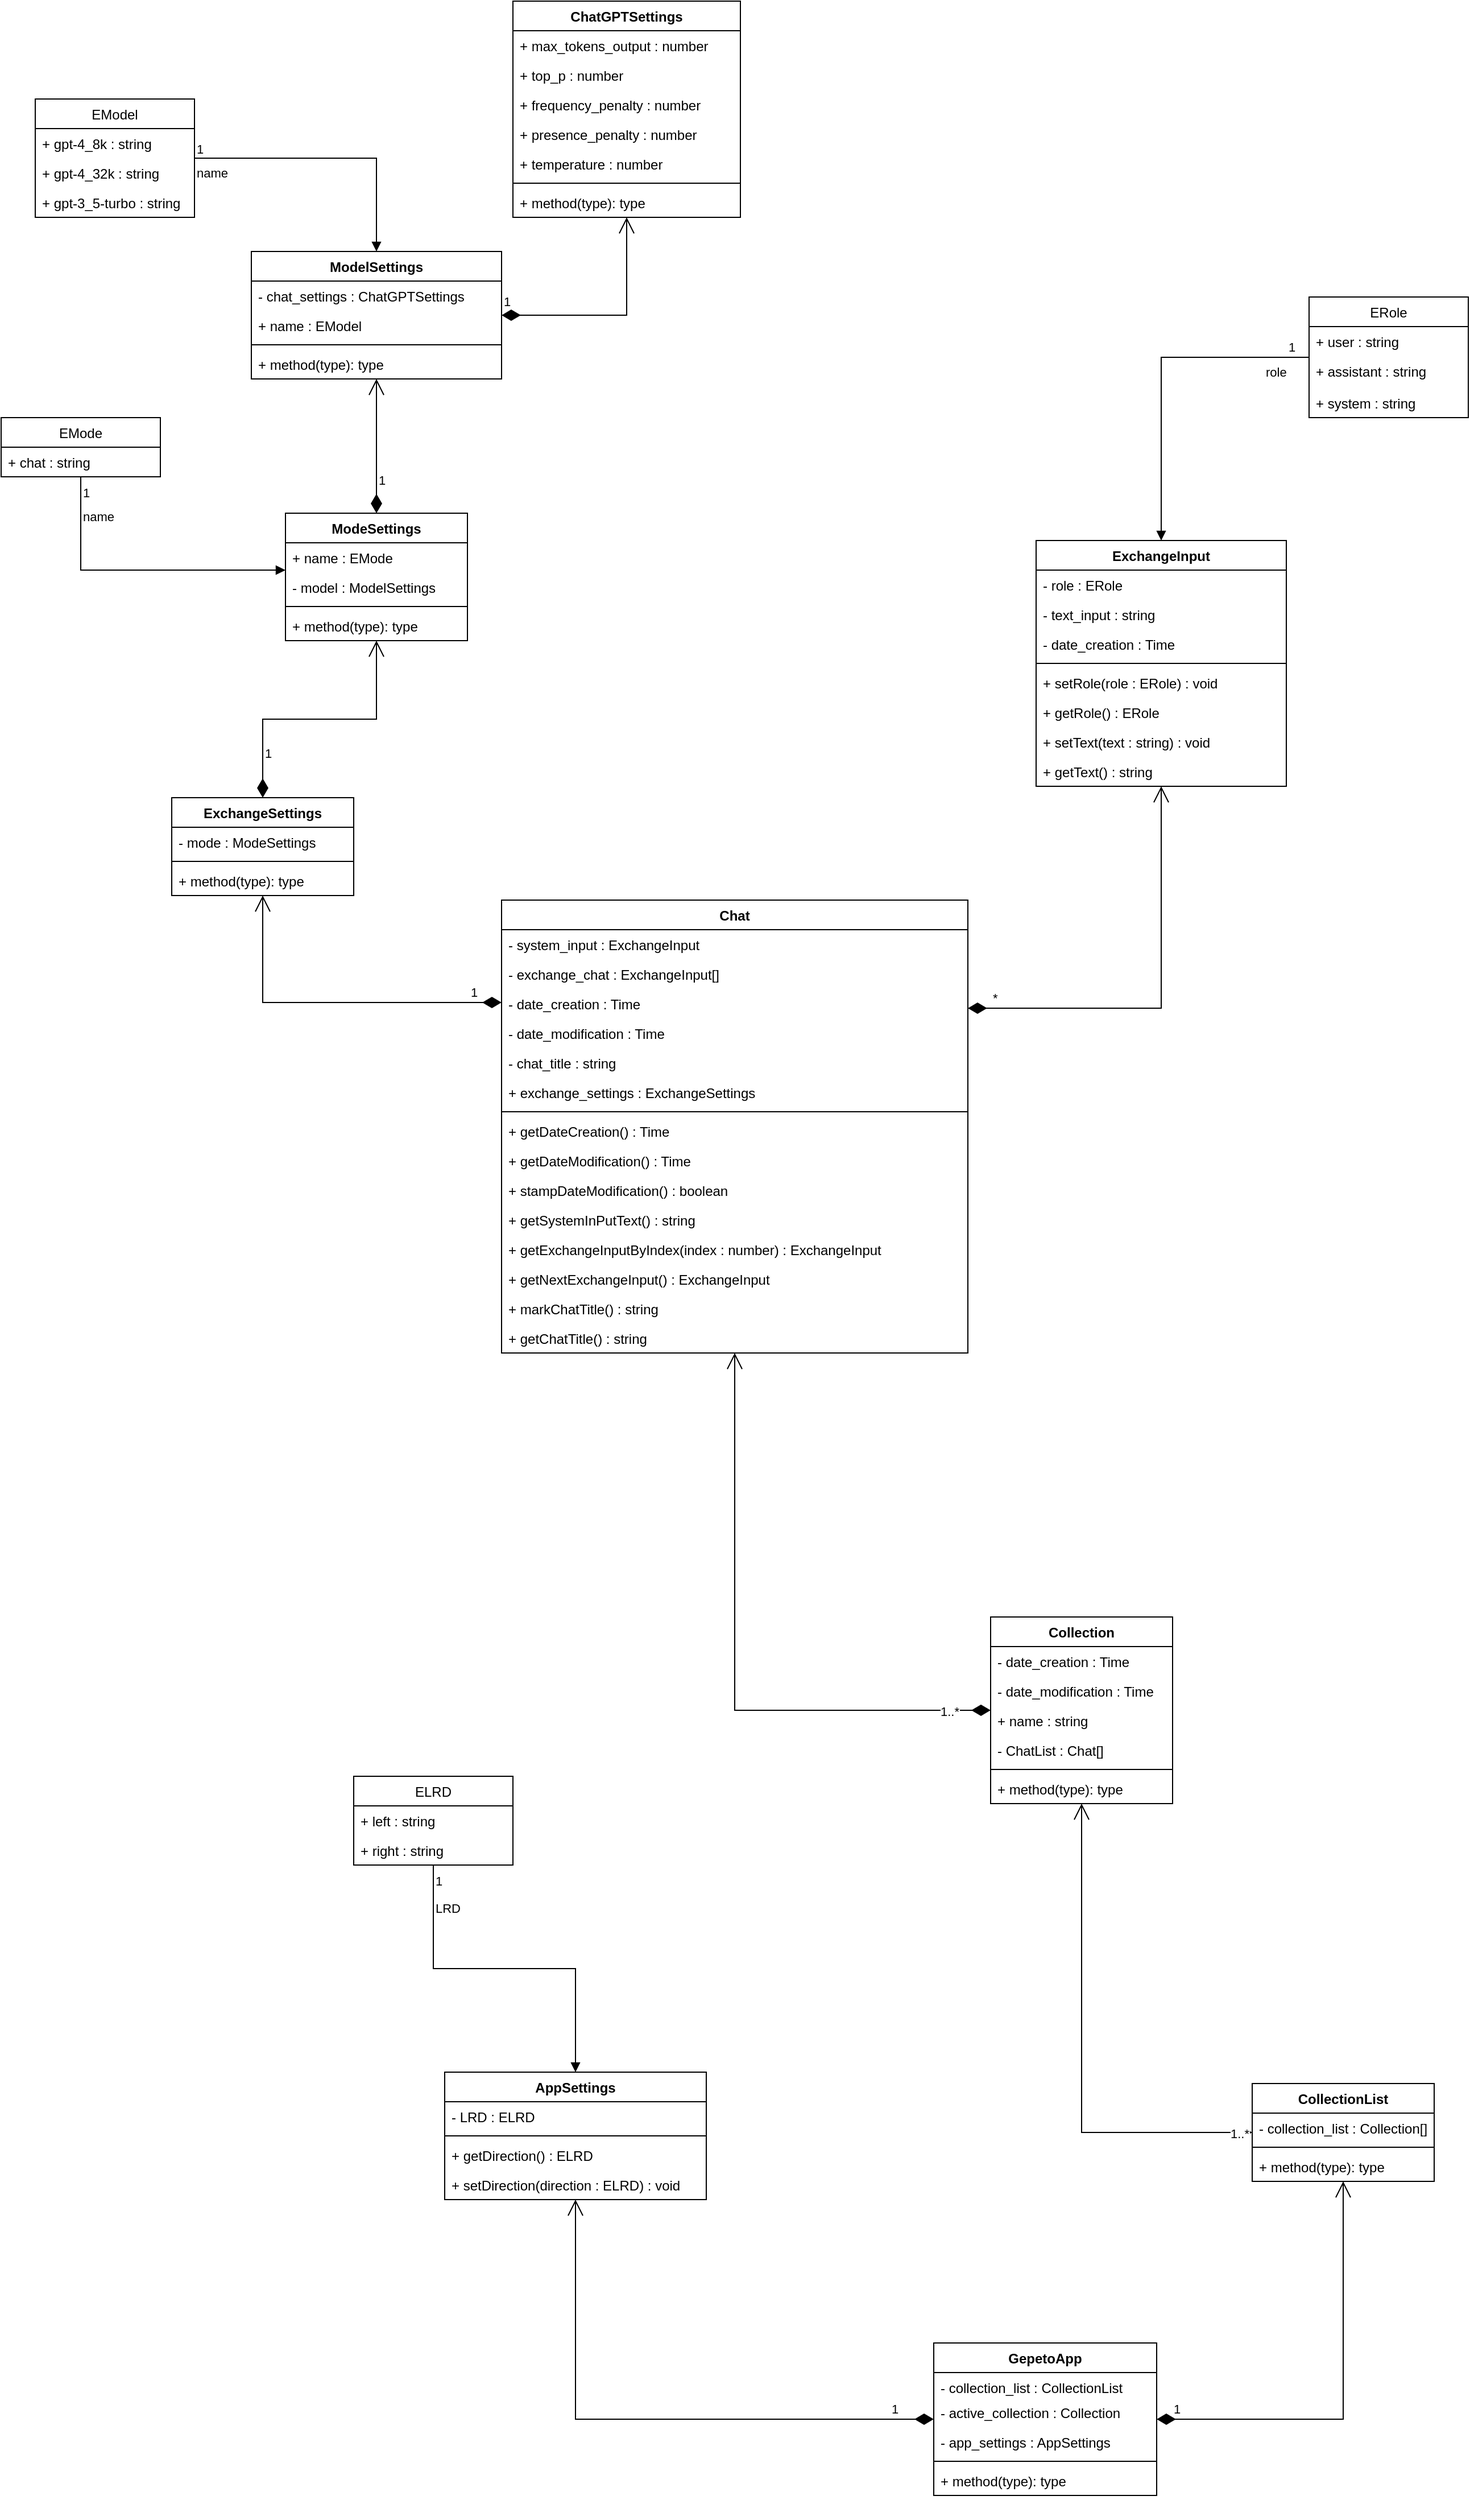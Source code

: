 <mxfile version="20.8.16" type="device"><diagram id="C5RBs43oDa-KdzZeNtuy" name="Page-1"><mxGraphModel dx="2187" dy="2188" grid="1" gridSize="10" guides="1" tooltips="1" connect="1" arrows="1" fold="1" page="1" pageScale="1" pageWidth="827" pageHeight="1169" math="0" shadow="0"><root><mxCell id="WIyWlLk6GJQsqaUBKTNV-0"/><mxCell id="WIyWlLk6GJQsqaUBKTNV-1" parent="WIyWlLk6GJQsqaUBKTNV-0"/><mxCell id="nvl_SE5hVJz3GHSO6aFI-0" value="Chat" style="swimlane;fontStyle=1;align=center;verticalAlign=top;childLayout=stackLayout;horizontal=1;startSize=26;horizontalStack=0;resizeParent=1;resizeParentMax=0;resizeLast=0;collapsible=1;marginBottom=0;" parent="WIyWlLk6GJQsqaUBKTNV-1" vertex="1"><mxGeometry x="540" y="-310" width="410" height="398" as="geometry"/></mxCell><mxCell id="nvl_SE5hVJz3GHSO6aFI-1" value="- system_input : ExchangeInput" style="text;strokeColor=none;fillColor=none;align=left;verticalAlign=top;spacingLeft=4;spacingRight=4;overflow=hidden;rotatable=0;points=[[0,0.5],[1,0.5]];portConstraint=eastwest;" parent="nvl_SE5hVJz3GHSO6aFI-0" vertex="1"><mxGeometry y="26" width="410" height="26" as="geometry"/></mxCell><mxCell id="nvl_SE5hVJz3GHSO6aFI-4" value="- exchange_chat : ExchangeInput[]" style="text;strokeColor=none;fillColor=none;align=left;verticalAlign=top;spacingLeft=4;spacingRight=4;overflow=hidden;rotatable=0;points=[[0,0.5],[1,0.5]];portConstraint=eastwest;" parent="nvl_SE5hVJz3GHSO6aFI-0" vertex="1"><mxGeometry y="52" width="410" height="26" as="geometry"/></mxCell><mxCell id="nvl_SE5hVJz3GHSO6aFI-8" value="- date_creation : Time" style="text;strokeColor=none;fillColor=none;align=left;verticalAlign=top;spacingLeft=4;spacingRight=4;overflow=hidden;rotatable=0;points=[[0,0.5],[1,0.5]];portConstraint=eastwest;" parent="nvl_SE5hVJz3GHSO6aFI-0" vertex="1"><mxGeometry y="78" width="410" height="26" as="geometry"/></mxCell><mxCell id="nvl_SE5hVJz3GHSO6aFI-7" value="- date_modification : Time" style="text;strokeColor=none;fillColor=none;align=left;verticalAlign=top;spacingLeft=4;spacingRight=4;overflow=hidden;rotatable=0;points=[[0,0.5],[1,0.5]];portConstraint=eastwest;" parent="nvl_SE5hVJz3GHSO6aFI-0" vertex="1"><mxGeometry y="104" width="410" height="26" as="geometry"/></mxCell><mxCell id="nvl_SE5hVJz3GHSO6aFI-6" value="- chat_title : string" style="text;strokeColor=none;fillColor=none;align=left;verticalAlign=top;spacingLeft=4;spacingRight=4;overflow=hidden;rotatable=0;points=[[0,0.5],[1,0.5]];portConstraint=eastwest;" parent="nvl_SE5hVJz3GHSO6aFI-0" vertex="1"><mxGeometry y="130" width="410" height="26" as="geometry"/></mxCell><mxCell id="nvl_SE5hVJz3GHSO6aFI-77" value="+ exchange_settings : ExchangeSettings" style="text;strokeColor=none;fillColor=none;align=left;verticalAlign=top;spacingLeft=4;spacingRight=4;overflow=hidden;rotatable=0;points=[[0,0.5],[1,0.5]];portConstraint=eastwest;" parent="nvl_SE5hVJz3GHSO6aFI-0" vertex="1"><mxGeometry y="156" width="410" height="26" as="geometry"/></mxCell><mxCell id="nvl_SE5hVJz3GHSO6aFI-2" value="" style="line;strokeWidth=1;fillColor=none;align=left;verticalAlign=middle;spacingTop=-1;spacingLeft=3;spacingRight=3;rotatable=0;labelPosition=right;points=[];portConstraint=eastwest;strokeColor=inherit;" parent="nvl_SE5hVJz3GHSO6aFI-0" vertex="1"><mxGeometry y="182" width="410" height="8" as="geometry"/></mxCell><mxCell id="nvl_SE5hVJz3GHSO6aFI-3" value="+ getDateCreation() : Time" style="text;strokeColor=none;fillColor=none;align=left;verticalAlign=top;spacingLeft=4;spacingRight=4;overflow=hidden;rotatable=0;points=[[0,0.5],[1,0.5]];portConstraint=eastwest;" parent="nvl_SE5hVJz3GHSO6aFI-0" vertex="1"><mxGeometry y="190" width="410" height="26" as="geometry"/></mxCell><mxCell id="nvl_SE5hVJz3GHSO6aFI-70" value="+ getDateModification() : Time" style="text;strokeColor=none;fillColor=none;align=left;verticalAlign=top;spacingLeft=4;spacingRight=4;overflow=hidden;rotatable=0;points=[[0,0.5],[1,0.5]];portConstraint=eastwest;" parent="nvl_SE5hVJz3GHSO6aFI-0" vertex="1"><mxGeometry y="216" width="410" height="26" as="geometry"/></mxCell><mxCell id="nvl_SE5hVJz3GHSO6aFI-71" value="+ stampDateModification() : boolean" style="text;strokeColor=none;fillColor=none;align=left;verticalAlign=top;spacingLeft=4;spacingRight=4;overflow=hidden;rotatable=0;points=[[0,0.5],[1,0.5]];portConstraint=eastwest;" parent="nvl_SE5hVJz3GHSO6aFI-0" vertex="1"><mxGeometry y="242" width="410" height="26" as="geometry"/></mxCell><mxCell id="nvl_SE5hVJz3GHSO6aFI-72" value="+ getSystemInPutText() : string" style="text;strokeColor=none;fillColor=none;align=left;verticalAlign=top;spacingLeft=4;spacingRight=4;overflow=hidden;rotatable=0;points=[[0,0.5],[1,0.5]];portConstraint=eastwest;" parent="nvl_SE5hVJz3GHSO6aFI-0" vertex="1"><mxGeometry y="268" width="410" height="26" as="geometry"/></mxCell><mxCell id="nvl_SE5hVJz3GHSO6aFI-74" value="+ getExchangeInputByIndex(index : number) : ExchangeInput" style="text;strokeColor=none;fillColor=none;align=left;verticalAlign=top;spacingLeft=4;spacingRight=4;overflow=hidden;rotatable=0;points=[[0,0.5],[1,0.5]];portConstraint=eastwest;" parent="nvl_SE5hVJz3GHSO6aFI-0" vertex="1"><mxGeometry y="294" width="410" height="26" as="geometry"/></mxCell><mxCell id="nvl_SE5hVJz3GHSO6aFI-73" value="+ getNextExchangeInput() : ExchangeInput" style="text;strokeColor=none;fillColor=none;align=left;verticalAlign=top;spacingLeft=4;spacingRight=4;overflow=hidden;rotatable=0;points=[[0,0.5],[1,0.5]];portConstraint=eastwest;" parent="nvl_SE5hVJz3GHSO6aFI-0" vertex="1"><mxGeometry y="320" width="410" height="26" as="geometry"/></mxCell><mxCell id="nvl_SE5hVJz3GHSO6aFI-75" value="+ markChatTitle() : string" style="text;strokeColor=none;fillColor=none;align=left;verticalAlign=top;spacingLeft=4;spacingRight=4;overflow=hidden;rotatable=0;points=[[0,0.5],[1,0.5]];portConstraint=eastwest;" parent="nvl_SE5hVJz3GHSO6aFI-0" vertex="1"><mxGeometry y="346" width="410" height="26" as="geometry"/></mxCell><mxCell id="nvl_SE5hVJz3GHSO6aFI-76" value="+ getChatTitle() : string" style="text;strokeColor=none;fillColor=none;align=left;verticalAlign=top;spacingLeft=4;spacingRight=4;overflow=hidden;rotatable=0;points=[[0,0.5],[1,0.5]];portConstraint=eastwest;" parent="nvl_SE5hVJz3GHSO6aFI-0" vertex="1"><mxGeometry y="372" width="410" height="26" as="geometry"/></mxCell><mxCell id="nvl_SE5hVJz3GHSO6aFI-9" value="ExchangeSettings" style="swimlane;fontStyle=1;align=center;verticalAlign=top;childLayout=stackLayout;horizontal=1;startSize=26;horizontalStack=0;resizeParent=1;resizeParentMax=0;resizeLast=0;collapsible=1;marginBottom=0;" parent="WIyWlLk6GJQsqaUBKTNV-1" vertex="1"><mxGeometry x="250" y="-400" width="160" height="86" as="geometry"/></mxCell><mxCell id="nvl_SE5hVJz3GHSO6aFI-10" value="- mode : ModeSettings" style="text;strokeColor=none;fillColor=none;align=left;verticalAlign=top;spacingLeft=4;spacingRight=4;overflow=hidden;rotatable=0;points=[[0,0.5],[1,0.5]];portConstraint=eastwest;" parent="nvl_SE5hVJz3GHSO6aFI-9" vertex="1"><mxGeometry y="26" width="160" height="26" as="geometry"/></mxCell><mxCell id="nvl_SE5hVJz3GHSO6aFI-11" value="" style="line;strokeWidth=1;fillColor=none;align=left;verticalAlign=middle;spacingTop=-1;spacingLeft=3;spacingRight=3;rotatable=0;labelPosition=right;points=[];portConstraint=eastwest;strokeColor=inherit;" parent="nvl_SE5hVJz3GHSO6aFI-9" vertex="1"><mxGeometry y="52" width="160" height="8" as="geometry"/></mxCell><mxCell id="nvl_SE5hVJz3GHSO6aFI-12" value="+ method(type): type" style="text;strokeColor=none;fillColor=none;align=left;verticalAlign=top;spacingLeft=4;spacingRight=4;overflow=hidden;rotatable=0;points=[[0,0.5],[1,0.5]];portConstraint=eastwest;" parent="nvl_SE5hVJz3GHSO6aFI-9" vertex="1"><mxGeometry y="60" width="160" height="26" as="geometry"/></mxCell><mxCell id="nvl_SE5hVJz3GHSO6aFI-13" value="ChatGPTSettings" style="swimlane;fontStyle=1;align=center;verticalAlign=top;childLayout=stackLayout;horizontal=1;startSize=26;horizontalStack=0;resizeParent=1;resizeParentMax=0;resizeLast=0;collapsible=1;marginBottom=0;" parent="WIyWlLk6GJQsqaUBKTNV-1" vertex="1"><mxGeometry x="550" y="-1100" width="200" height="190" as="geometry"/></mxCell><mxCell id="nvl_SE5hVJz3GHSO6aFI-14" value="+ max_tokens_output : number" style="text;strokeColor=none;fillColor=none;align=left;verticalAlign=top;spacingLeft=4;spacingRight=4;overflow=hidden;rotatable=0;points=[[0,0.5],[1,0.5]];portConstraint=eastwest;" parent="nvl_SE5hVJz3GHSO6aFI-13" vertex="1"><mxGeometry y="26" width="200" height="26" as="geometry"/></mxCell><mxCell id="nvl_SE5hVJz3GHSO6aFI-17" value="+ top_p : number" style="text;strokeColor=none;fillColor=none;align=left;verticalAlign=top;spacingLeft=4;spacingRight=4;overflow=hidden;rotatable=0;points=[[0,0.5],[1,0.5]];portConstraint=eastwest;" parent="nvl_SE5hVJz3GHSO6aFI-13" vertex="1"><mxGeometry y="52" width="200" height="26" as="geometry"/></mxCell><mxCell id="nvl_SE5hVJz3GHSO6aFI-20" value="+ frequency_penalty : number" style="text;strokeColor=none;fillColor=none;align=left;verticalAlign=top;spacingLeft=4;spacingRight=4;overflow=hidden;rotatable=0;points=[[0,0.5],[1,0.5]];portConstraint=eastwest;" parent="nvl_SE5hVJz3GHSO6aFI-13" vertex="1"><mxGeometry y="78" width="200" height="26" as="geometry"/></mxCell><mxCell id="nvl_SE5hVJz3GHSO6aFI-19" value="+ presence_penalty : number" style="text;strokeColor=none;fillColor=none;align=left;verticalAlign=top;spacingLeft=4;spacingRight=4;overflow=hidden;rotatable=0;points=[[0,0.5],[1,0.5]];portConstraint=eastwest;" parent="nvl_SE5hVJz3GHSO6aFI-13" vertex="1"><mxGeometry y="104" width="200" height="26" as="geometry"/></mxCell><mxCell id="nvl_SE5hVJz3GHSO6aFI-18" value="+ temperature : number" style="text;strokeColor=none;fillColor=none;align=left;verticalAlign=top;spacingLeft=4;spacingRight=4;overflow=hidden;rotatable=0;points=[[0,0.5],[1,0.5]];portConstraint=eastwest;" parent="nvl_SE5hVJz3GHSO6aFI-13" vertex="1"><mxGeometry y="130" width="200" height="26" as="geometry"/></mxCell><mxCell id="nvl_SE5hVJz3GHSO6aFI-15" value="" style="line;strokeWidth=1;fillColor=none;align=left;verticalAlign=middle;spacingTop=-1;spacingLeft=3;spacingRight=3;rotatable=0;labelPosition=right;points=[];portConstraint=eastwest;strokeColor=inherit;" parent="nvl_SE5hVJz3GHSO6aFI-13" vertex="1"><mxGeometry y="156" width="200" height="8" as="geometry"/></mxCell><mxCell id="nvl_SE5hVJz3GHSO6aFI-16" value="+ method(type): type" style="text;strokeColor=none;fillColor=none;align=left;verticalAlign=top;spacingLeft=4;spacingRight=4;overflow=hidden;rotatable=0;points=[[0,0.5],[1,0.5]];portConstraint=eastwest;" parent="nvl_SE5hVJz3GHSO6aFI-13" vertex="1"><mxGeometry y="164" width="200" height="26" as="geometry"/></mxCell><mxCell id="nvl_SE5hVJz3GHSO6aFI-21" value="ModeSettings" style="swimlane;fontStyle=1;align=center;verticalAlign=top;childLayout=stackLayout;horizontal=1;startSize=26;horizontalStack=0;resizeParent=1;resizeParentMax=0;resizeLast=0;collapsible=1;marginBottom=0;" parent="WIyWlLk6GJQsqaUBKTNV-1" vertex="1"><mxGeometry x="350" y="-650" width="160" height="112" as="geometry"/></mxCell><mxCell id="nvl_SE5hVJz3GHSO6aFI-22" value="+ name : EMode" style="text;strokeColor=none;fillColor=none;align=left;verticalAlign=top;spacingLeft=4;spacingRight=4;overflow=hidden;rotatable=0;points=[[0,0.5],[1,0.5]];portConstraint=eastwest;" parent="nvl_SE5hVJz3GHSO6aFI-21" vertex="1"><mxGeometry y="26" width="160" height="26" as="geometry"/></mxCell><mxCell id="Lr4yOdDX4k5Uq7TmSOLL-1" value="- model : ModelSettings" style="text;strokeColor=none;fillColor=none;align=left;verticalAlign=top;spacingLeft=4;spacingRight=4;overflow=hidden;rotatable=0;points=[[0,0.5],[1,0.5]];portConstraint=eastwest;" vertex="1" parent="nvl_SE5hVJz3GHSO6aFI-21"><mxGeometry y="52" width="160" height="26" as="geometry"/></mxCell><mxCell id="nvl_SE5hVJz3GHSO6aFI-23" value="" style="line;strokeWidth=1;fillColor=none;align=left;verticalAlign=middle;spacingTop=-1;spacingLeft=3;spacingRight=3;rotatable=0;labelPosition=right;points=[];portConstraint=eastwest;strokeColor=inherit;" parent="nvl_SE5hVJz3GHSO6aFI-21" vertex="1"><mxGeometry y="78" width="160" height="8" as="geometry"/></mxCell><mxCell id="nvl_SE5hVJz3GHSO6aFI-24" value="+ method(type): type" style="text;strokeColor=none;fillColor=none;align=left;verticalAlign=top;spacingLeft=4;spacingRight=4;overflow=hidden;rotatable=0;points=[[0,0.5],[1,0.5]];portConstraint=eastwest;" parent="nvl_SE5hVJz3GHSO6aFI-21" vertex="1"><mxGeometry y="86" width="160" height="26" as="geometry"/></mxCell><mxCell id="nvl_SE5hVJz3GHSO6aFI-25" value="ModelSettings" style="swimlane;fontStyle=1;align=center;verticalAlign=top;childLayout=stackLayout;horizontal=1;startSize=26;horizontalStack=0;resizeParent=1;resizeParentMax=0;resizeLast=0;collapsible=1;marginBottom=0;" parent="WIyWlLk6GJQsqaUBKTNV-1" vertex="1"><mxGeometry x="320" y="-880" width="220" height="112" as="geometry"/></mxCell><mxCell id="Lr4yOdDX4k5Uq7TmSOLL-4" value="- chat_settings : ChatGPTSettings" style="text;strokeColor=none;fillColor=none;align=left;verticalAlign=top;spacingLeft=4;spacingRight=4;overflow=hidden;rotatable=0;points=[[0,0.5],[1,0.5]];portConstraint=eastwest;" vertex="1" parent="nvl_SE5hVJz3GHSO6aFI-25"><mxGeometry y="26" width="220" height="26" as="geometry"/></mxCell><mxCell id="nvl_SE5hVJz3GHSO6aFI-26" value="+ name : EModel" style="text;strokeColor=none;fillColor=none;align=left;verticalAlign=top;spacingLeft=4;spacingRight=4;overflow=hidden;rotatable=0;points=[[0,0.5],[1,0.5]];portConstraint=eastwest;" parent="nvl_SE5hVJz3GHSO6aFI-25" vertex="1"><mxGeometry y="52" width="220" height="26" as="geometry"/></mxCell><mxCell id="nvl_SE5hVJz3GHSO6aFI-27" value="" style="line;strokeWidth=1;fillColor=none;align=left;verticalAlign=middle;spacingTop=-1;spacingLeft=3;spacingRight=3;rotatable=0;labelPosition=right;points=[];portConstraint=eastwest;strokeColor=inherit;" parent="nvl_SE5hVJz3GHSO6aFI-25" vertex="1"><mxGeometry y="78" width="220" height="8" as="geometry"/></mxCell><mxCell id="nvl_SE5hVJz3GHSO6aFI-28" value="+ method(type): type" style="text;strokeColor=none;fillColor=none;align=left;verticalAlign=top;spacingLeft=4;spacingRight=4;overflow=hidden;rotatable=0;points=[[0,0.5],[1,0.5]];portConstraint=eastwest;" parent="nvl_SE5hVJz3GHSO6aFI-25" vertex="1"><mxGeometry y="86" width="220" height="26" as="geometry"/></mxCell><mxCell id="nvl_SE5hVJz3GHSO6aFI-34" value="Collection" style="swimlane;fontStyle=1;align=center;verticalAlign=top;childLayout=stackLayout;horizontal=1;startSize=26;horizontalStack=0;resizeParent=1;resizeParentMax=0;resizeLast=0;collapsible=1;marginBottom=0;" parent="WIyWlLk6GJQsqaUBKTNV-1" vertex="1"><mxGeometry x="970" y="320" width="160" height="164" as="geometry"/></mxCell><mxCell id="nvl_SE5hVJz3GHSO6aFI-38" value="- date_creation : Time" style="text;strokeColor=none;fillColor=none;align=left;verticalAlign=top;spacingLeft=4;spacingRight=4;overflow=hidden;rotatable=0;points=[[0,0.5],[1,0.5]];portConstraint=eastwest;" parent="nvl_SE5hVJz3GHSO6aFI-34" vertex="1"><mxGeometry y="26" width="160" height="26" as="geometry"/></mxCell><mxCell id="nvl_SE5hVJz3GHSO6aFI-39" value="- date_modification : Time" style="text;strokeColor=none;fillColor=none;align=left;verticalAlign=top;spacingLeft=4;spacingRight=4;overflow=hidden;rotatable=0;points=[[0,0.5],[1,0.5]];portConstraint=eastwest;" parent="nvl_SE5hVJz3GHSO6aFI-34" vertex="1"><mxGeometry y="52" width="160" height="26" as="geometry"/></mxCell><mxCell id="nvl_SE5hVJz3GHSO6aFI-35" value="+ name : string" style="text;strokeColor=none;fillColor=none;align=left;verticalAlign=top;spacingLeft=4;spacingRight=4;overflow=hidden;rotatable=0;points=[[0,0.5],[1,0.5]];portConstraint=eastwest;" parent="nvl_SE5hVJz3GHSO6aFI-34" vertex="1"><mxGeometry y="78" width="160" height="26" as="geometry"/></mxCell><mxCell id="nvl_SE5hVJz3GHSO6aFI-40" value="- ChatList : Chat[]" style="text;strokeColor=none;fillColor=none;align=left;verticalAlign=top;spacingLeft=4;spacingRight=4;overflow=hidden;rotatable=0;points=[[0,0.5],[1,0.5]];portConstraint=eastwest;" parent="nvl_SE5hVJz3GHSO6aFI-34" vertex="1"><mxGeometry y="104" width="160" height="26" as="geometry"/></mxCell><mxCell id="nvl_SE5hVJz3GHSO6aFI-36" value="" style="line;strokeWidth=1;fillColor=none;align=left;verticalAlign=middle;spacingTop=-1;spacingLeft=3;spacingRight=3;rotatable=0;labelPosition=right;points=[];portConstraint=eastwest;strokeColor=inherit;" parent="nvl_SE5hVJz3GHSO6aFI-34" vertex="1"><mxGeometry y="130" width="160" height="8" as="geometry"/></mxCell><mxCell id="nvl_SE5hVJz3GHSO6aFI-37" value="+ method(type): type" style="text;strokeColor=none;fillColor=none;align=left;verticalAlign=top;spacingLeft=4;spacingRight=4;overflow=hidden;rotatable=0;points=[[0,0.5],[1,0.5]];portConstraint=eastwest;" parent="nvl_SE5hVJz3GHSO6aFI-34" vertex="1"><mxGeometry y="138" width="160" height="26" as="geometry"/></mxCell><mxCell id="nvl_SE5hVJz3GHSO6aFI-41" value="ExchangeInput" style="swimlane;fontStyle=1;align=center;verticalAlign=top;childLayout=stackLayout;horizontal=1;startSize=26;horizontalStack=0;resizeParent=1;resizeParentMax=0;resizeLast=0;collapsible=1;marginBottom=0;" parent="WIyWlLk6GJQsqaUBKTNV-1" vertex="1"><mxGeometry x="1010" y="-626" width="220" height="216" as="geometry"/></mxCell><mxCell id="nvl_SE5hVJz3GHSO6aFI-42" value="- role : ERole" style="text;strokeColor=none;fillColor=none;align=left;verticalAlign=top;spacingLeft=4;spacingRight=4;overflow=hidden;rotatable=0;points=[[0,0.5],[1,0.5]];portConstraint=eastwest;" parent="nvl_SE5hVJz3GHSO6aFI-41" vertex="1"><mxGeometry y="26" width="220" height="26" as="geometry"/></mxCell><mxCell id="nvl_SE5hVJz3GHSO6aFI-58" value="- text_input : string" style="text;strokeColor=none;fillColor=none;align=left;verticalAlign=top;spacingLeft=4;spacingRight=4;overflow=hidden;rotatable=0;points=[[0,0.5],[1,0.5]];portConstraint=eastwest;" parent="nvl_SE5hVJz3GHSO6aFI-41" vertex="1"><mxGeometry y="52" width="220" height="26" as="geometry"/></mxCell><mxCell id="nvl_SE5hVJz3GHSO6aFI-63" value="- date_creation : Time" style="text;strokeColor=none;fillColor=none;align=left;verticalAlign=top;spacingLeft=4;spacingRight=4;overflow=hidden;rotatable=0;points=[[0,0.5],[1,0.5]];portConstraint=eastwest;" parent="nvl_SE5hVJz3GHSO6aFI-41" vertex="1"><mxGeometry y="78" width="220" height="26" as="geometry"/></mxCell><mxCell id="nvl_SE5hVJz3GHSO6aFI-43" value="" style="line;strokeWidth=1;fillColor=none;align=left;verticalAlign=middle;spacingTop=-1;spacingLeft=3;spacingRight=3;rotatable=0;labelPosition=right;points=[];portConstraint=eastwest;strokeColor=inherit;" parent="nvl_SE5hVJz3GHSO6aFI-41" vertex="1"><mxGeometry y="104" width="220" height="8" as="geometry"/></mxCell><mxCell id="nvl_SE5hVJz3GHSO6aFI-44" value="+ setRole(role : ERole) : void" style="text;strokeColor=none;fillColor=none;align=left;verticalAlign=top;spacingLeft=4;spacingRight=4;overflow=hidden;rotatable=0;points=[[0,0.5],[1,0.5]];portConstraint=eastwest;" parent="nvl_SE5hVJz3GHSO6aFI-41" vertex="1"><mxGeometry y="112" width="220" height="26" as="geometry"/></mxCell><mxCell id="nvl_SE5hVJz3GHSO6aFI-60" value="+ getRole() : ERole" style="text;strokeColor=none;fillColor=none;align=left;verticalAlign=top;spacingLeft=4;spacingRight=4;overflow=hidden;rotatable=0;points=[[0,0.5],[1,0.5]];portConstraint=eastwest;" parent="nvl_SE5hVJz3GHSO6aFI-41" vertex="1"><mxGeometry y="138" width="220" height="26" as="geometry"/></mxCell><mxCell id="nvl_SE5hVJz3GHSO6aFI-61" value="+ setText(text : string) : void" style="text;strokeColor=none;fillColor=none;align=left;verticalAlign=top;spacingLeft=4;spacingRight=4;overflow=hidden;rotatable=0;points=[[0,0.5],[1,0.5]];portConstraint=eastwest;" parent="nvl_SE5hVJz3GHSO6aFI-41" vertex="1"><mxGeometry y="164" width="220" height="26" as="geometry"/></mxCell><mxCell id="nvl_SE5hVJz3GHSO6aFI-62" value="+ getText() : string" style="text;strokeColor=none;fillColor=none;align=left;verticalAlign=top;spacingLeft=4;spacingRight=4;overflow=hidden;rotatable=0;points=[[0,0.5],[1,0.5]];portConstraint=eastwest;" parent="nvl_SE5hVJz3GHSO6aFI-41" vertex="1"><mxGeometry y="190" width="220" height="26" as="geometry"/></mxCell><mxCell id="nvl_SE5hVJz3GHSO6aFI-53" value="ERole" style="swimlane;fontStyle=0;childLayout=stackLayout;horizontal=1;startSize=26;fillColor=none;horizontalStack=0;resizeParent=1;resizeParentMax=0;resizeLast=0;collapsible=1;marginBottom=0;" parent="WIyWlLk6GJQsqaUBKTNV-1" vertex="1"><mxGeometry x="1250" y="-840" width="140" height="106" as="geometry"/></mxCell><mxCell id="nvl_SE5hVJz3GHSO6aFI-54" value="+ user : string" style="text;strokeColor=none;fillColor=none;align=left;verticalAlign=top;spacingLeft=4;spacingRight=4;overflow=hidden;rotatable=0;points=[[0,0.5],[1,0.5]];portConstraint=eastwest;" parent="nvl_SE5hVJz3GHSO6aFI-53" vertex="1"><mxGeometry y="26" width="140" height="26" as="geometry"/></mxCell><mxCell id="nvl_SE5hVJz3GHSO6aFI-55" value="+ assistant : string" style="text;strokeColor=none;fillColor=none;align=left;verticalAlign=top;spacingLeft=4;spacingRight=4;overflow=hidden;rotatable=0;points=[[0,0.5],[1,0.5]];portConstraint=eastwest;" parent="nvl_SE5hVJz3GHSO6aFI-53" vertex="1"><mxGeometry y="52" width="140" height="28" as="geometry"/></mxCell><mxCell id="nvl_SE5hVJz3GHSO6aFI-56" value="+ system : string" style="text;strokeColor=none;fillColor=none;align=left;verticalAlign=top;spacingLeft=4;spacingRight=4;overflow=hidden;rotatable=0;points=[[0,0.5],[1,0.5]];portConstraint=eastwest;" parent="nvl_SE5hVJz3GHSO6aFI-53" vertex="1"><mxGeometry y="80" width="140" height="26" as="geometry"/></mxCell><mxCell id="nvl_SE5hVJz3GHSO6aFI-64" value="*" style="endArrow=open;html=1;endSize=12;startArrow=diamondThin;startSize=14;startFill=1;edgeStyle=orthogonalEdgeStyle;align=left;verticalAlign=bottom;rounded=0;" parent="WIyWlLk6GJQsqaUBKTNV-1" source="nvl_SE5hVJz3GHSO6aFI-0" target="nvl_SE5hVJz3GHSO6aFI-41" edge="1"><mxGeometry x="-0.89" relative="1" as="geometry"><mxPoint x="860" y="-410" as="sourcePoint"/><mxPoint x="930" y="-450" as="targetPoint"/><Array as="points"><mxPoint x="1120" y="-215"/></Array><mxPoint as="offset"/></mxGeometry></mxCell><mxCell id="nvl_SE5hVJz3GHSO6aFI-67" value="role" style="endArrow=block;endFill=1;html=1;edgeStyle=orthogonalEdgeStyle;align=left;verticalAlign=top;rounded=0;" parent="WIyWlLk6GJQsqaUBKTNV-1" source="nvl_SE5hVJz3GHSO6aFI-53" target="nvl_SE5hVJz3GHSO6aFI-41" edge="1"><mxGeometry x="-0.725" relative="1" as="geometry"><mxPoint x="1010" y="-610" as="sourcePoint"/><mxPoint x="1260" y="-620" as="targetPoint"/><mxPoint as="offset"/></mxGeometry></mxCell><mxCell id="nvl_SE5hVJz3GHSO6aFI-68" value="1" style="edgeLabel;resizable=0;html=1;align=left;verticalAlign=bottom;" parent="nvl_SE5hVJz3GHSO6aFI-67" connectable="0" vertex="1"><mxGeometry x="-1" relative="1" as="geometry"><mxPoint x="-20" y="-1" as="offset"/></mxGeometry></mxCell><mxCell id="nvl_SE5hVJz3GHSO6aFI-69" value="1..*" style="endArrow=open;html=1;endSize=12;startArrow=diamondThin;startSize=14;startFill=1;edgeStyle=orthogonalEdgeStyle;align=left;verticalAlign=bottom;rounded=0;" parent="WIyWlLk6GJQsqaUBKTNV-1" source="nvl_SE5hVJz3GHSO6aFI-34" target="nvl_SE5hVJz3GHSO6aFI-0" edge="1"><mxGeometry x="-0.83" y="10" relative="1" as="geometry"><mxPoint x="700" y="-380" as="sourcePoint"/><mxPoint x="860" y="-380" as="targetPoint"/><mxPoint as="offset"/></mxGeometry></mxCell><mxCell id="nvl_SE5hVJz3GHSO6aFI-78" value="1" style="endArrow=open;html=1;endSize=12;startArrow=diamondThin;startSize=14;startFill=1;edgeStyle=orthogonalEdgeStyle;align=left;verticalAlign=bottom;rounded=0;" parent="WIyWlLk6GJQsqaUBKTNV-1" source="nvl_SE5hVJz3GHSO6aFI-0" target="nvl_SE5hVJz3GHSO6aFI-9" edge="1"><mxGeometry x="-0.809" relative="1" as="geometry"><mxPoint x="310" y="-250" as="sourcePoint"/><mxPoint x="410" y="-350" as="targetPoint"/><Array as="points"><mxPoint x="330" y="-220"/></Array><mxPoint as="offset"/></mxGeometry></mxCell><mxCell id="nvl_SE5hVJz3GHSO6aFI-79" value="GepetoApp" style="swimlane;fontStyle=1;align=center;verticalAlign=top;childLayout=stackLayout;horizontal=1;startSize=26;horizontalStack=0;resizeParent=1;resizeParentMax=0;resizeLast=0;collapsible=1;marginBottom=0;" parent="WIyWlLk6GJQsqaUBKTNV-1" vertex="1"><mxGeometry x="920" y="958" width="196" height="134" as="geometry"/></mxCell><mxCell id="nvl_SE5hVJz3GHSO6aFI-80" value="- collection_list : CollectionList" style="text;strokeColor=none;fillColor=none;align=left;verticalAlign=top;spacingLeft=4;spacingRight=4;overflow=hidden;rotatable=0;points=[[0,0.5],[1,0.5]];portConstraint=eastwest;" parent="nvl_SE5hVJz3GHSO6aFI-79" vertex="1"><mxGeometry y="26" width="196" height="22" as="geometry"/></mxCell><mxCell id="nvl_SE5hVJz3GHSO6aFI-104" value="- active_collection : Collection" style="text;strokeColor=none;fillColor=none;align=left;verticalAlign=top;spacingLeft=4;spacingRight=4;overflow=hidden;rotatable=0;points=[[0,0.5],[1,0.5]];portConstraint=eastwest;" parent="nvl_SE5hVJz3GHSO6aFI-79" vertex="1"><mxGeometry y="48" width="196" height="26" as="geometry"/></mxCell><mxCell id="nvl_SE5hVJz3GHSO6aFI-89" value="- app_settings : AppSettings" style="text;strokeColor=none;fillColor=none;align=left;verticalAlign=top;spacingLeft=4;spacingRight=4;overflow=hidden;rotatable=0;points=[[0,0.5],[1,0.5]];portConstraint=eastwest;" parent="nvl_SE5hVJz3GHSO6aFI-79" vertex="1"><mxGeometry y="74" width="196" height="26" as="geometry"/></mxCell><mxCell id="nvl_SE5hVJz3GHSO6aFI-81" value="" style="line;strokeWidth=1;fillColor=none;align=left;verticalAlign=middle;spacingTop=-1;spacingLeft=3;spacingRight=3;rotatable=0;labelPosition=right;points=[];portConstraint=eastwest;strokeColor=inherit;" parent="nvl_SE5hVJz3GHSO6aFI-79" vertex="1"><mxGeometry y="100" width="196" height="8" as="geometry"/></mxCell><mxCell id="nvl_SE5hVJz3GHSO6aFI-82" value="+ method(type): type" style="text;strokeColor=none;fillColor=none;align=left;verticalAlign=top;spacingLeft=4;spacingRight=4;overflow=hidden;rotatable=0;points=[[0,0.5],[1,0.5]];portConstraint=eastwest;" parent="nvl_SE5hVJz3GHSO6aFI-79" vertex="1"><mxGeometry y="108" width="196" height="26" as="geometry"/></mxCell><mxCell id="nvl_SE5hVJz3GHSO6aFI-83" value="CollectionList" style="swimlane;fontStyle=1;align=center;verticalAlign=top;childLayout=stackLayout;horizontal=1;startSize=26;horizontalStack=0;resizeParent=1;resizeParentMax=0;resizeLast=0;collapsible=1;marginBottom=0;" parent="WIyWlLk6GJQsqaUBKTNV-1" vertex="1"><mxGeometry x="1200" y="730" width="160" height="86" as="geometry"/></mxCell><mxCell id="nvl_SE5hVJz3GHSO6aFI-84" value="- collection_list : Collection[]" style="text;strokeColor=none;fillColor=none;align=left;verticalAlign=top;spacingLeft=4;spacingRight=4;overflow=hidden;rotatable=0;points=[[0,0.5],[1,0.5]];portConstraint=eastwest;" parent="nvl_SE5hVJz3GHSO6aFI-83" vertex="1"><mxGeometry y="26" width="160" height="26" as="geometry"/></mxCell><mxCell id="nvl_SE5hVJz3GHSO6aFI-85" value="" style="line;strokeWidth=1;fillColor=none;align=left;verticalAlign=middle;spacingTop=-1;spacingLeft=3;spacingRight=3;rotatable=0;labelPosition=right;points=[];portConstraint=eastwest;strokeColor=inherit;" parent="nvl_SE5hVJz3GHSO6aFI-83" vertex="1"><mxGeometry y="52" width="160" height="8" as="geometry"/></mxCell><mxCell id="nvl_SE5hVJz3GHSO6aFI-86" value="+ method(type): type" style="text;strokeColor=none;fillColor=none;align=left;verticalAlign=top;spacingLeft=4;spacingRight=4;overflow=hidden;rotatable=0;points=[[0,0.5],[1,0.5]];portConstraint=eastwest;" parent="nvl_SE5hVJz3GHSO6aFI-83" vertex="1"><mxGeometry y="60" width="160" height="26" as="geometry"/></mxCell><mxCell id="nvl_SE5hVJz3GHSO6aFI-87" value="1..*" style="endArrow=open;html=1;endSize=12;startArrow=diamondThin;startSize=14;startFill=0;edgeStyle=orthogonalEdgeStyle;align=left;verticalAlign=bottom;rounded=0;" parent="WIyWlLk6GJQsqaUBKTNV-1" source="nvl_SE5hVJz3GHSO6aFI-83" target="nvl_SE5hVJz3GHSO6aFI-34" edge="1"><mxGeometry x="-0.901" y="10" relative="1" as="geometry"><mxPoint x="190" y="730" as="sourcePoint"/><mxPoint x="710" y="752" as="targetPoint"/><mxPoint as="offset"/></mxGeometry></mxCell><mxCell id="nvl_SE5hVJz3GHSO6aFI-88" value="1" style="endArrow=open;html=1;endSize=12;startArrow=diamondThin;startSize=14;startFill=1;edgeStyle=orthogonalEdgeStyle;align=left;verticalAlign=bottom;rounded=0;" parent="WIyWlLk6GJQsqaUBKTNV-1" source="nvl_SE5hVJz3GHSO6aFI-79" target="nvl_SE5hVJz3GHSO6aFI-83" edge="1"><mxGeometry x="-0.934" relative="1" as="geometry"><mxPoint x="460" y="1310" as="sourcePoint"/><mxPoint x="710" y="1230" as="targetPoint"/><mxPoint as="offset"/></mxGeometry></mxCell><mxCell id="nvl_SE5hVJz3GHSO6aFI-90" value="AppSettings" style="swimlane;fontStyle=1;align=center;verticalAlign=top;childLayout=stackLayout;horizontal=1;startSize=26;horizontalStack=0;resizeParent=1;resizeParentMax=0;resizeLast=0;collapsible=1;marginBottom=0;" parent="WIyWlLk6GJQsqaUBKTNV-1" vertex="1"><mxGeometry x="490" y="720" width="230" height="112" as="geometry"/></mxCell><mxCell id="nvl_SE5hVJz3GHSO6aFI-91" value="- LRD : ELRD" style="text;strokeColor=none;fillColor=none;align=left;verticalAlign=top;spacingLeft=4;spacingRight=4;overflow=hidden;rotatable=0;points=[[0,0.5],[1,0.5]];portConstraint=eastwest;" parent="nvl_SE5hVJz3GHSO6aFI-90" vertex="1"><mxGeometry y="26" width="230" height="26" as="geometry"/></mxCell><mxCell id="nvl_SE5hVJz3GHSO6aFI-92" value="" style="line;strokeWidth=1;fillColor=none;align=left;verticalAlign=middle;spacingTop=-1;spacingLeft=3;spacingRight=3;rotatable=0;labelPosition=right;points=[];portConstraint=eastwest;strokeColor=inherit;" parent="nvl_SE5hVJz3GHSO6aFI-90" vertex="1"><mxGeometry y="52" width="230" height="8" as="geometry"/></mxCell><mxCell id="nvl_SE5hVJz3GHSO6aFI-93" value="+ getDirection() : ELRD" style="text;strokeColor=none;fillColor=none;align=left;verticalAlign=top;spacingLeft=4;spacingRight=4;overflow=hidden;rotatable=0;points=[[0,0.5],[1,0.5]];portConstraint=eastwest;" parent="nvl_SE5hVJz3GHSO6aFI-90" vertex="1"><mxGeometry y="60" width="230" height="26" as="geometry"/></mxCell><mxCell id="nvl_SE5hVJz3GHSO6aFI-103" value="+ setDirection(direction : ELRD) : void" style="text;strokeColor=none;fillColor=none;align=left;verticalAlign=top;spacingLeft=4;spacingRight=4;overflow=hidden;rotatable=0;points=[[0,0.5],[1,0.5]];portConstraint=eastwest;" parent="nvl_SE5hVJz3GHSO6aFI-90" vertex="1"><mxGeometry y="86" width="230" height="26" as="geometry"/></mxCell><mxCell id="nvl_SE5hVJz3GHSO6aFI-94" value="1" style="endArrow=open;html=1;endSize=12;startArrow=diamondThin;startSize=14;startFill=1;edgeStyle=orthogonalEdgeStyle;align=left;verticalAlign=bottom;rounded=0;" parent="WIyWlLk6GJQsqaUBKTNV-1" source="nvl_SE5hVJz3GHSO6aFI-79" target="nvl_SE5hVJz3GHSO6aFI-90" edge="1"><mxGeometry x="-0.846" relative="1" as="geometry"><mxPoint x="240" y="1500" as="sourcePoint"/><mxPoint x="270" y="1170" as="targetPoint"/><mxPoint as="offset"/></mxGeometry></mxCell><mxCell id="nvl_SE5hVJz3GHSO6aFI-96" value="ELRD" style="swimlane;fontStyle=0;childLayout=stackLayout;horizontal=1;startSize=26;fillColor=none;horizontalStack=0;resizeParent=1;resizeParentMax=0;resizeLast=0;collapsible=1;marginBottom=0;" parent="WIyWlLk6GJQsqaUBKTNV-1" vertex="1"><mxGeometry x="410" y="460" width="140" height="78" as="geometry"/></mxCell><mxCell id="nvl_SE5hVJz3GHSO6aFI-97" value="+ left : string" style="text;strokeColor=none;fillColor=none;align=left;verticalAlign=top;spacingLeft=4;spacingRight=4;overflow=hidden;rotatable=0;points=[[0,0.5],[1,0.5]];portConstraint=eastwest;" parent="nvl_SE5hVJz3GHSO6aFI-96" vertex="1"><mxGeometry y="26" width="140" height="26" as="geometry"/></mxCell><mxCell id="nvl_SE5hVJz3GHSO6aFI-98" value="+ right : string" style="text;strokeColor=none;fillColor=none;align=left;verticalAlign=top;spacingLeft=4;spacingRight=4;overflow=hidden;rotatable=0;points=[[0,0.5],[1,0.5]];portConstraint=eastwest;" parent="nvl_SE5hVJz3GHSO6aFI-96" vertex="1"><mxGeometry y="52" width="140" height="26" as="geometry"/></mxCell><mxCell id="nvl_SE5hVJz3GHSO6aFI-101" value="LRD" style="endArrow=block;endFill=1;html=1;edgeStyle=orthogonalEdgeStyle;align=left;verticalAlign=top;rounded=0;" parent="WIyWlLk6GJQsqaUBKTNV-1" source="nvl_SE5hVJz3GHSO6aFI-96" target="nvl_SE5hVJz3GHSO6aFI-90" edge="1"><mxGeometry x="-0.838" relative="1" as="geometry"><mxPoint x="320" y="1040" as="sourcePoint"/><mxPoint x="480" y="1040" as="targetPoint"/><mxPoint as="offset"/></mxGeometry></mxCell><mxCell id="nvl_SE5hVJz3GHSO6aFI-102" value="1" style="edgeLabel;resizable=0;html=1;align=left;verticalAlign=bottom;" parent="nvl_SE5hVJz3GHSO6aFI-101" connectable="0" vertex="1"><mxGeometry x="-1" relative="1" as="geometry"><mxPoint y="22" as="offset"/></mxGeometry></mxCell><mxCell id="Lr4yOdDX4k5Uq7TmSOLL-2" value="1" style="endArrow=open;html=1;endSize=12;startArrow=diamondThin;startSize=14;startFill=1;edgeStyle=orthogonalEdgeStyle;align=left;verticalAlign=bottom;rounded=0;" edge="1" parent="WIyWlLk6GJQsqaUBKTNV-1" source="nvl_SE5hVJz3GHSO6aFI-9" target="nvl_SE5hVJz3GHSO6aFI-21"><mxGeometry x="-0.75" relative="1" as="geometry"><mxPoint x="250" y="-520" as="sourcePoint"/><mxPoint x="410" y="-520" as="targetPoint"/><mxPoint as="offset"/></mxGeometry></mxCell><mxCell id="Lr4yOdDX4k5Uq7TmSOLL-3" value="1" style="endArrow=open;html=1;endSize=12;startArrow=diamondThin;startSize=14;startFill=1;edgeStyle=orthogonalEdgeStyle;align=left;verticalAlign=bottom;rounded=0;" edge="1" parent="WIyWlLk6GJQsqaUBKTNV-1" source="nvl_SE5hVJz3GHSO6aFI-21" target="nvl_SE5hVJz3GHSO6aFI-25"><mxGeometry x="-0.649" relative="1" as="geometry"><mxPoint x="340" y="-750" as="sourcePoint"/><mxPoint x="500" y="-750" as="targetPoint"/><mxPoint as="offset"/></mxGeometry></mxCell><mxCell id="Lr4yOdDX4k5Uq7TmSOLL-5" value="1" style="endArrow=open;html=1;endSize=12;startArrow=diamondThin;startSize=14;startFill=1;edgeStyle=orthogonalEdgeStyle;align=left;verticalAlign=bottom;rounded=0;" edge="1" parent="WIyWlLk6GJQsqaUBKTNV-1" source="nvl_SE5hVJz3GHSO6aFI-25" target="nvl_SE5hVJz3GHSO6aFI-13"><mxGeometry x="-1" y="3" relative="1" as="geometry"><mxPoint x="360" y="-1040" as="sourcePoint"/><mxPoint x="520" y="-1040" as="targetPoint"/></mxGeometry></mxCell><mxCell id="Lr4yOdDX4k5Uq7TmSOLL-6" value="EModel" style="swimlane;fontStyle=0;childLayout=stackLayout;horizontal=1;startSize=26;fillColor=none;horizontalStack=0;resizeParent=1;resizeParentMax=0;resizeLast=0;collapsible=1;marginBottom=0;" vertex="1" parent="WIyWlLk6GJQsqaUBKTNV-1"><mxGeometry x="130" y="-1014" width="140" height="104" as="geometry"/></mxCell><mxCell id="Lr4yOdDX4k5Uq7TmSOLL-7" value="+ gpt-4_8k : string" style="text;strokeColor=none;fillColor=none;align=left;verticalAlign=top;spacingLeft=4;spacingRight=4;overflow=hidden;rotatable=0;points=[[0,0.5],[1,0.5]];portConstraint=eastwest;" vertex="1" parent="Lr4yOdDX4k5Uq7TmSOLL-6"><mxGeometry y="26" width="140" height="26" as="geometry"/></mxCell><mxCell id="Lr4yOdDX4k5Uq7TmSOLL-8" value="+ gpt-4_32k : string" style="text;strokeColor=none;fillColor=none;align=left;verticalAlign=top;spacingLeft=4;spacingRight=4;overflow=hidden;rotatable=0;points=[[0,0.5],[1,0.5]];portConstraint=eastwest;" vertex="1" parent="Lr4yOdDX4k5Uq7TmSOLL-6"><mxGeometry y="52" width="140" height="26" as="geometry"/></mxCell><mxCell id="Lr4yOdDX4k5Uq7TmSOLL-9" value="+ gpt-3_5-turbo : string" style="text;strokeColor=none;fillColor=none;align=left;verticalAlign=top;spacingLeft=4;spacingRight=4;overflow=hidden;rotatable=0;points=[[0,0.5],[1,0.5]];portConstraint=eastwest;" vertex="1" parent="Lr4yOdDX4k5Uq7TmSOLL-6"><mxGeometry y="78" width="140" height="26" as="geometry"/></mxCell><mxCell id="Lr4yOdDX4k5Uq7TmSOLL-10" value="EMode" style="swimlane;fontStyle=0;childLayout=stackLayout;horizontal=1;startSize=26;fillColor=none;horizontalStack=0;resizeParent=1;resizeParentMax=0;resizeLast=0;collapsible=1;marginBottom=0;" vertex="1" parent="WIyWlLk6GJQsqaUBKTNV-1"><mxGeometry x="100" y="-734" width="140" height="52" as="geometry"/></mxCell><mxCell id="Lr4yOdDX4k5Uq7TmSOLL-11" value="+ chat : string" style="text;strokeColor=none;fillColor=none;align=left;verticalAlign=top;spacingLeft=4;spacingRight=4;overflow=hidden;rotatable=0;points=[[0,0.5],[1,0.5]];portConstraint=eastwest;" vertex="1" parent="Lr4yOdDX4k5Uq7TmSOLL-10"><mxGeometry y="26" width="140" height="26" as="geometry"/></mxCell><mxCell id="Lr4yOdDX4k5Uq7TmSOLL-14" value="name" style="endArrow=block;endFill=1;html=1;edgeStyle=orthogonalEdgeStyle;align=left;verticalAlign=top;rounded=0;" edge="1" parent="WIyWlLk6GJQsqaUBKTNV-1" source="Lr4yOdDX4k5Uq7TmSOLL-10" target="nvl_SE5hVJz3GHSO6aFI-21"><mxGeometry x="-0.832" relative="1" as="geometry"><mxPoint x="80" y="-600" as="sourcePoint"/><mxPoint x="240" y="-600" as="targetPoint"/><Array as="points"><mxPoint x="170" y="-600"/></Array><mxPoint as="offset"/></mxGeometry></mxCell><mxCell id="Lr4yOdDX4k5Uq7TmSOLL-15" value="1" style="edgeLabel;resizable=0;html=1;align=left;verticalAlign=bottom;" connectable="0" vertex="1" parent="Lr4yOdDX4k5Uq7TmSOLL-14"><mxGeometry x="-1" relative="1" as="geometry"><mxPoint y="22" as="offset"/></mxGeometry></mxCell><mxCell id="Lr4yOdDX4k5Uq7TmSOLL-16" value="name" style="endArrow=block;endFill=1;html=1;edgeStyle=orthogonalEdgeStyle;align=left;verticalAlign=top;rounded=0;" edge="1" parent="WIyWlLk6GJQsqaUBKTNV-1" source="Lr4yOdDX4k5Uq7TmSOLL-6" target="nvl_SE5hVJz3GHSO6aFI-25"><mxGeometry x="-1" relative="1" as="geometry"><mxPoint x="230" y="-980" as="sourcePoint"/><mxPoint x="390" y="-980" as="targetPoint"/></mxGeometry></mxCell><mxCell id="Lr4yOdDX4k5Uq7TmSOLL-17" value="1" style="edgeLabel;resizable=0;html=1;align=left;verticalAlign=bottom;" connectable="0" vertex="1" parent="Lr4yOdDX4k5Uq7TmSOLL-16"><mxGeometry x="-1" relative="1" as="geometry"/></mxCell></root></mxGraphModel></diagram></mxfile>